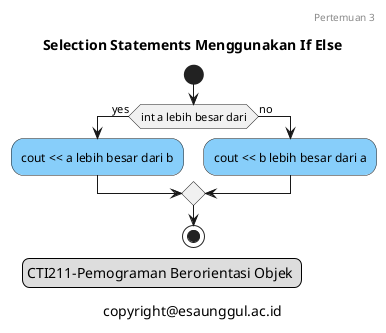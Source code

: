 @startuml ifelse

start
if(int a lebih besar dari) then (yes)
    #LightSkyBlue:cout << a lebih besar dari b;
else (no)
    #LightSkyBlue:cout << b lebih besar dari a;
endif
stop

header 
Pertemuan 3
endheader
title Selection Statements Menggunakan If Else
caption copyright@esaunggul.ac.id
legend left
    CTI211-Pemograman Berorientasi Objek 
endlegend

@enduml